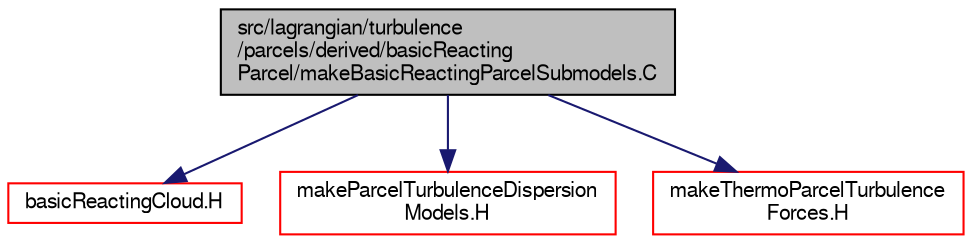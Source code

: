 digraph "src/lagrangian/turbulence/parcels/derived/basicReactingParcel/makeBasicReactingParcelSubmodels.C"
{
  bgcolor="transparent";
  edge [fontname="FreeSans",fontsize="10",labelfontname="FreeSans",labelfontsize="10"];
  node [fontname="FreeSans",fontsize="10",shape=record];
  Node1 [label="src/lagrangian/turbulence\l/parcels/derived/basicReacting\lParcel/makeBasicReactingParcelSubmodels.C",height=0.2,width=0.4,color="black", fillcolor="grey75", style="filled" fontcolor="black"];
  Node1 -> Node2 [color="midnightblue",fontsize="10",style="solid",fontname="FreeSans"];
  Node2 [label="basicReactingCloud.H",height=0.2,width=0.4,color="red",URL="$a06006.html"];
  Node1 -> Node3 [color="midnightblue",fontsize="10",style="solid",fontname="FreeSans"];
  Node3 [label="makeParcelTurbulenceDispersion\lModels.H",height=0.2,width=0.4,color="red",URL="$a06562.html"];
  Node1 -> Node4 [color="midnightblue",fontsize="10",style="solid",fontname="FreeSans"];
  Node4 [label="makeThermoParcelTurbulence\lForces.H",height=0.2,width=0.4,color="red",URL="$a06563.html"];
}
